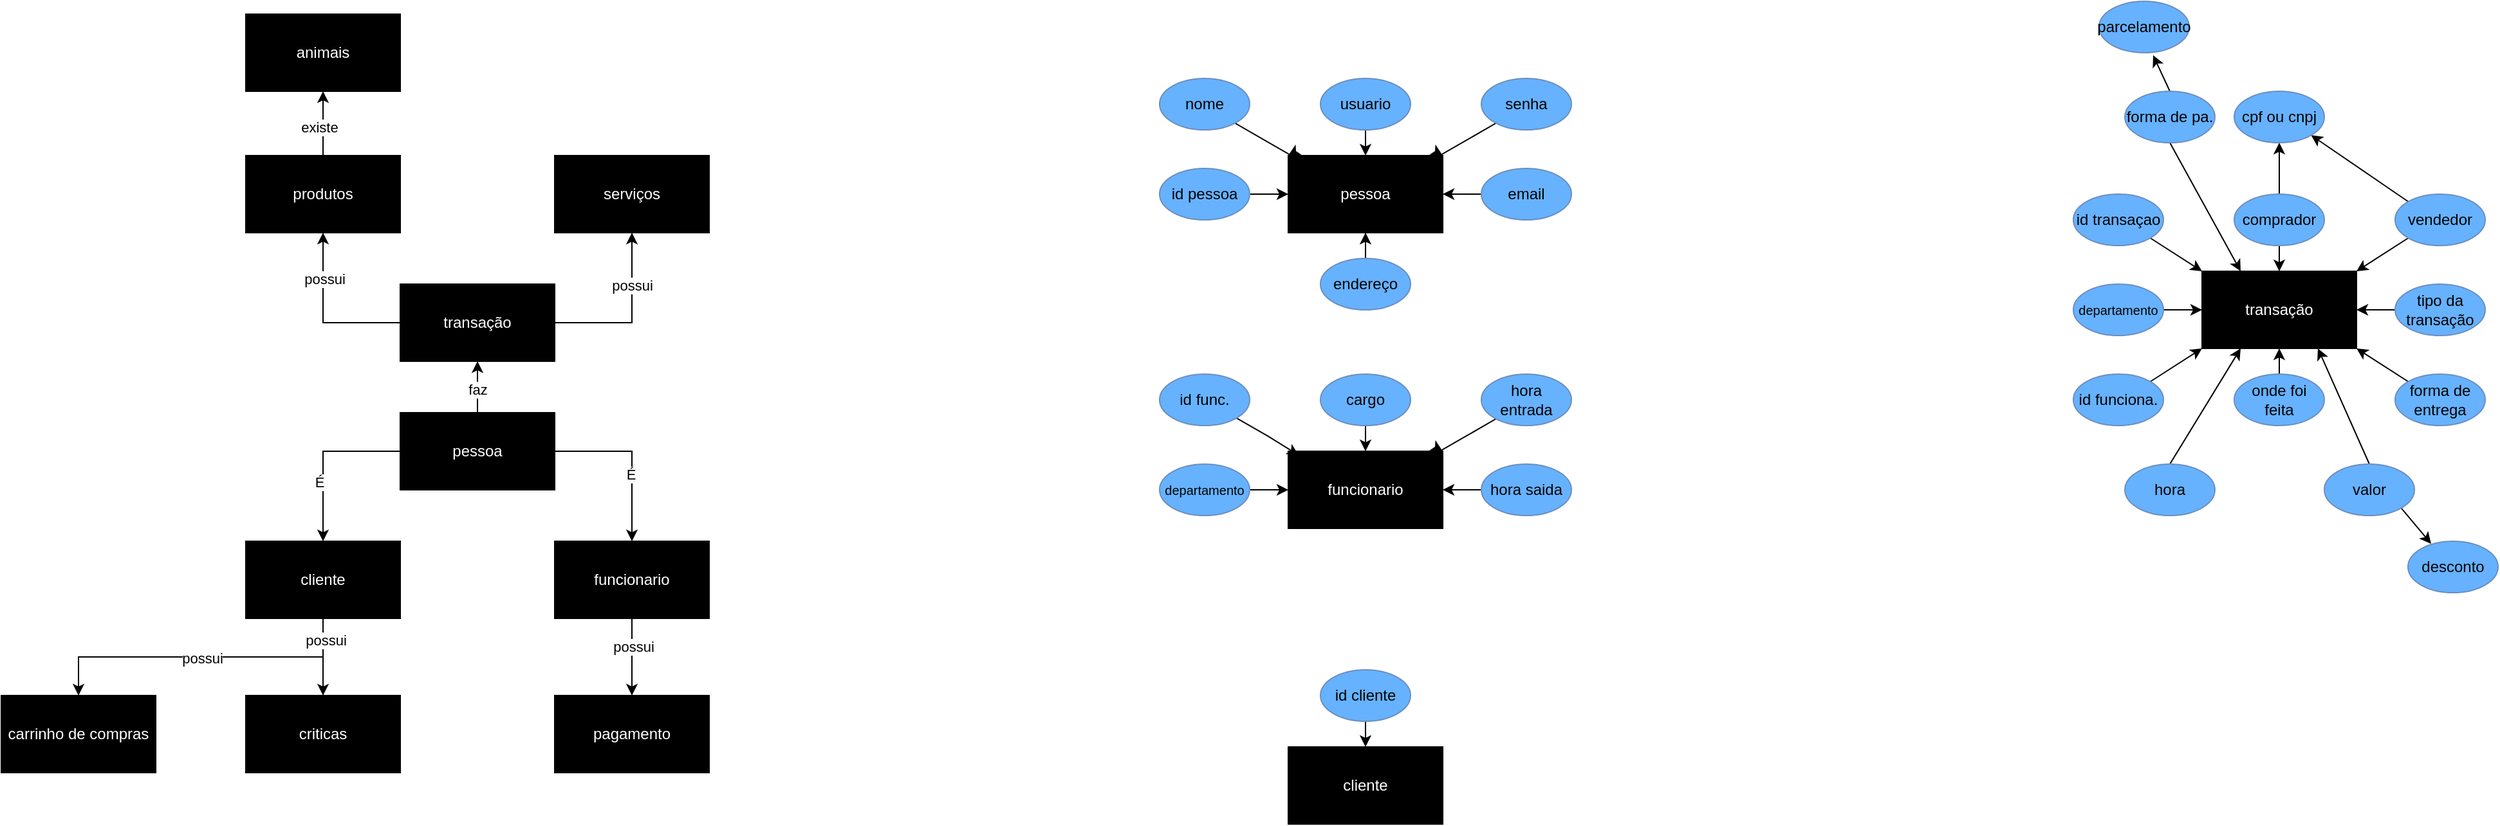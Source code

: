 <mxfile version="21.6.7" type="github">
  <diagram name="Página-1" id="0tOQ5r8kIAjkrvAyIHn8">
    <mxGraphModel dx="839" dy="454" grid="1" gridSize="10" guides="1" tooltips="1" connect="1" arrows="1" fold="1" page="1" pageScale="1" pageWidth="1600" pageHeight="900" math="0" shadow="0">
      <root>
        <mxCell id="0" />
        <mxCell id="1" parent="0" />
        <mxCell id="EQd3RZfM9CDZcvZcSgba-10" style="edgeStyle=orthogonalEdgeStyle;rounded=0;orthogonalLoop=1;jettySize=auto;html=1;exitX=1;exitY=0.5;exitDx=0;exitDy=0;" edge="1" parent="1" source="EQd3RZfM9CDZcvZcSgba-1" target="EQd3RZfM9CDZcvZcSgba-4">
          <mxGeometry relative="1" as="geometry" />
        </mxCell>
        <mxCell id="EQd3RZfM9CDZcvZcSgba-39" value="É" style="edgeLabel;html=1;align=center;verticalAlign=middle;resizable=0;points=[];" vertex="1" connectable="0" parent="EQd3RZfM9CDZcvZcSgba-10">
          <mxGeometry x="0.2" y="-1" relative="1" as="geometry">
            <mxPoint as="offset" />
          </mxGeometry>
        </mxCell>
        <mxCell id="EQd3RZfM9CDZcvZcSgba-11" style="edgeStyle=orthogonalEdgeStyle;rounded=0;orthogonalLoop=1;jettySize=auto;html=1;exitX=0;exitY=0.5;exitDx=0;exitDy=0;entryX=0.5;entryY=0;entryDx=0;entryDy=0;" edge="1" parent="1" source="EQd3RZfM9CDZcvZcSgba-1" target="EQd3RZfM9CDZcvZcSgba-3">
          <mxGeometry relative="1" as="geometry" />
        </mxCell>
        <mxCell id="EQd3RZfM9CDZcvZcSgba-40" value="É" style="edgeLabel;html=1;align=center;verticalAlign=middle;resizable=0;points=[];" vertex="1" connectable="0" parent="EQd3RZfM9CDZcvZcSgba-11">
          <mxGeometry x="0.292" y="-3" relative="1" as="geometry">
            <mxPoint as="offset" />
          </mxGeometry>
        </mxCell>
        <mxCell id="EQd3RZfM9CDZcvZcSgba-12" style="edgeStyle=orthogonalEdgeStyle;rounded=0;orthogonalLoop=1;jettySize=auto;html=1;exitX=0.5;exitY=0;exitDx=0;exitDy=0;entryX=0.5;entryY=1;entryDx=0;entryDy=0;" edge="1" parent="1" source="EQd3RZfM9CDZcvZcSgba-1" target="EQd3RZfM9CDZcvZcSgba-5">
          <mxGeometry relative="1" as="geometry" />
        </mxCell>
        <mxCell id="EQd3RZfM9CDZcvZcSgba-48" value="faz" style="edgeLabel;html=1;align=center;verticalAlign=middle;resizable=0;points=[];" vertex="1" connectable="0" parent="EQd3RZfM9CDZcvZcSgba-12">
          <mxGeometry x="-0.1" relative="1" as="geometry">
            <mxPoint as="offset" />
          </mxGeometry>
        </mxCell>
        <mxCell id="EQd3RZfM9CDZcvZcSgba-1" value="&lt;font color=&quot;#ffffff&quot;&gt;pessoa&lt;/font&gt;" style="rounded=0;whiteSpace=wrap;html=1;fillColor=#000000;" vertex="1" parent="1">
          <mxGeometry x="340" y="470" width="120" height="60" as="geometry" />
        </mxCell>
        <mxCell id="EQd3RZfM9CDZcvZcSgba-18" style="edgeStyle=orthogonalEdgeStyle;rounded=0;orthogonalLoop=1;jettySize=auto;html=1;exitX=0.5;exitY=1;exitDx=0;exitDy=0;entryX=0.5;entryY=0;entryDx=0;entryDy=0;" edge="1" parent="1" source="EQd3RZfM9CDZcvZcSgba-3" target="EQd3RZfM9CDZcvZcSgba-9">
          <mxGeometry relative="1" as="geometry" />
        </mxCell>
        <mxCell id="EQd3RZfM9CDZcvZcSgba-23" style="edgeStyle=orthogonalEdgeStyle;rounded=0;orthogonalLoop=1;jettySize=auto;html=1;exitX=0.5;exitY=1;exitDx=0;exitDy=0;entryX=0.5;entryY=0;entryDx=0;entryDy=0;" edge="1" parent="1" source="EQd3RZfM9CDZcvZcSgba-3" target="EQd3RZfM9CDZcvZcSgba-21">
          <mxGeometry relative="1" as="geometry" />
        </mxCell>
        <mxCell id="EQd3RZfM9CDZcvZcSgba-41" value="possui" style="edgeLabel;html=1;align=center;verticalAlign=middle;resizable=0;points=[];" vertex="1" connectable="0" parent="EQd3RZfM9CDZcvZcSgba-23">
          <mxGeometry x="-0.864" y="2" relative="1" as="geometry">
            <mxPoint as="offset" />
          </mxGeometry>
        </mxCell>
        <mxCell id="EQd3RZfM9CDZcvZcSgba-44" value="possui" style="edgeLabel;html=1;align=center;verticalAlign=middle;resizable=0;points=[];" vertex="1" connectable="0" parent="EQd3RZfM9CDZcvZcSgba-23">
          <mxGeometry x="-0.008" y="1" relative="1" as="geometry">
            <mxPoint as="offset" />
          </mxGeometry>
        </mxCell>
        <mxCell id="EQd3RZfM9CDZcvZcSgba-3" value="&lt;font color=&quot;#ffffff&quot;&gt;cliente&lt;/font&gt;" style="rounded=0;whiteSpace=wrap;html=1;fillColor=#000000;" vertex="1" parent="1">
          <mxGeometry x="220" y="570" width="120" height="60" as="geometry" />
        </mxCell>
        <mxCell id="EQd3RZfM9CDZcvZcSgba-20" style="edgeStyle=orthogonalEdgeStyle;rounded=0;orthogonalLoop=1;jettySize=auto;html=1;exitX=0.5;exitY=1;exitDx=0;exitDy=0;entryX=0.5;entryY=0;entryDx=0;entryDy=0;" edge="1" parent="1" source="EQd3RZfM9CDZcvZcSgba-4" target="EQd3RZfM9CDZcvZcSgba-19">
          <mxGeometry relative="1" as="geometry" />
        </mxCell>
        <mxCell id="EQd3RZfM9CDZcvZcSgba-42" value="possui" style="edgeLabel;html=1;align=center;verticalAlign=middle;resizable=0;points=[];" vertex="1" connectable="0" parent="EQd3RZfM9CDZcvZcSgba-20">
          <mxGeometry x="-0.267" y="1" relative="1" as="geometry">
            <mxPoint as="offset" />
          </mxGeometry>
        </mxCell>
        <mxCell id="EQd3RZfM9CDZcvZcSgba-4" value="&lt;font color=&quot;#ffffff&quot;&gt;funcionario&lt;br&gt;&lt;/font&gt;" style="rounded=0;whiteSpace=wrap;html=1;fillColor=#000000;" vertex="1" parent="1">
          <mxGeometry x="460" y="570" width="120" height="60" as="geometry" />
        </mxCell>
        <mxCell id="EQd3RZfM9CDZcvZcSgba-15" style="edgeStyle=orthogonalEdgeStyle;rounded=0;orthogonalLoop=1;jettySize=auto;html=1;exitX=0;exitY=0.5;exitDx=0;exitDy=0;entryX=0.5;entryY=1;entryDx=0;entryDy=0;" edge="1" parent="1" source="EQd3RZfM9CDZcvZcSgba-5" target="EQd3RZfM9CDZcvZcSgba-6">
          <mxGeometry relative="1" as="geometry" />
        </mxCell>
        <mxCell id="EQd3RZfM9CDZcvZcSgba-46" value="possui" style="edgeLabel;html=1;align=center;verticalAlign=middle;resizable=0;points=[];" vertex="1" connectable="0" parent="EQd3RZfM9CDZcvZcSgba-15">
          <mxGeometry x="0.446" y="-1" relative="1" as="geometry">
            <mxPoint as="offset" />
          </mxGeometry>
        </mxCell>
        <mxCell id="EQd3RZfM9CDZcvZcSgba-16" style="edgeStyle=orthogonalEdgeStyle;rounded=0;orthogonalLoop=1;jettySize=auto;html=1;exitX=1;exitY=0.5;exitDx=0;exitDy=0;entryX=0.5;entryY=1;entryDx=0;entryDy=0;" edge="1" parent="1" source="EQd3RZfM9CDZcvZcSgba-5" target="EQd3RZfM9CDZcvZcSgba-7">
          <mxGeometry relative="1" as="geometry" />
        </mxCell>
        <mxCell id="EQd3RZfM9CDZcvZcSgba-45" value="possui" style="edgeLabel;html=1;align=center;verticalAlign=middle;resizable=0;points=[];" vertex="1" connectable="0" parent="EQd3RZfM9CDZcvZcSgba-16">
          <mxGeometry x="0.369" relative="1" as="geometry">
            <mxPoint as="offset" />
          </mxGeometry>
        </mxCell>
        <mxCell id="EQd3RZfM9CDZcvZcSgba-5" value="&lt;font color=&quot;#ffffff&quot;&gt;transação&lt;/font&gt;" style="rounded=0;whiteSpace=wrap;html=1;fillColor=#000000;" vertex="1" parent="1">
          <mxGeometry x="340" y="370" width="120" height="60" as="geometry" />
        </mxCell>
        <mxCell id="EQd3RZfM9CDZcvZcSgba-14" style="edgeStyle=orthogonalEdgeStyle;rounded=0;orthogonalLoop=1;jettySize=auto;html=1;exitX=0.5;exitY=0;exitDx=0;exitDy=0;entryX=0.5;entryY=1;entryDx=0;entryDy=0;" edge="1" parent="1" source="EQd3RZfM9CDZcvZcSgba-6" target="EQd3RZfM9CDZcvZcSgba-8">
          <mxGeometry relative="1" as="geometry" />
        </mxCell>
        <mxCell id="EQd3RZfM9CDZcvZcSgba-47" value="existe" style="edgeLabel;html=1;align=center;verticalAlign=middle;resizable=0;points=[];" vertex="1" connectable="0" parent="EQd3RZfM9CDZcvZcSgba-14">
          <mxGeometry x="-0.12" y="3" relative="1" as="geometry">
            <mxPoint as="offset" />
          </mxGeometry>
        </mxCell>
        <mxCell id="EQd3RZfM9CDZcvZcSgba-6" value="&lt;font color=&quot;#ffffff&quot;&gt;produtos&lt;br&gt;&lt;/font&gt;" style="rounded=0;whiteSpace=wrap;html=1;fillColor=#000000;" vertex="1" parent="1">
          <mxGeometry x="220" y="270" width="120" height="60" as="geometry" />
        </mxCell>
        <mxCell id="EQd3RZfM9CDZcvZcSgba-7" value="&lt;font color=&quot;#ffffff&quot;&gt;serviços&lt;/font&gt;" style="rounded=0;whiteSpace=wrap;html=1;fillColor=#000000;" vertex="1" parent="1">
          <mxGeometry x="460" y="270" width="120" height="60" as="geometry" />
        </mxCell>
        <mxCell id="EQd3RZfM9CDZcvZcSgba-8" value="&lt;font color=&quot;#ffffff&quot;&gt;animais&lt;/font&gt;" style="rounded=0;whiteSpace=wrap;html=1;fillColor=#000000;" vertex="1" parent="1">
          <mxGeometry x="220" y="160" width="120" height="60" as="geometry" />
        </mxCell>
        <mxCell id="EQd3RZfM9CDZcvZcSgba-9" value="&lt;font color=&quot;#ffffff&quot;&gt;criticas&lt;/font&gt;" style="rounded=0;whiteSpace=wrap;html=1;fillColor=#000000;" vertex="1" parent="1">
          <mxGeometry x="220" y="690" width="120" height="60" as="geometry" />
        </mxCell>
        <mxCell id="EQd3RZfM9CDZcvZcSgba-19" value="&lt;font color=&quot;#ffffff&quot;&gt;pagamento&lt;/font&gt;" style="rounded=0;whiteSpace=wrap;html=1;fillColor=#000000;" vertex="1" parent="1">
          <mxGeometry x="460" y="690" width="120" height="60" as="geometry" />
        </mxCell>
        <mxCell id="EQd3RZfM9CDZcvZcSgba-21" value="&lt;font color=&quot;#ffffff&quot;&gt;carrinho de compras&lt;/font&gt;" style="rounded=0;whiteSpace=wrap;html=1;fillColor=#000000;" vertex="1" parent="1">
          <mxGeometry x="30" y="690" width="120" height="60" as="geometry" />
        </mxCell>
        <mxCell id="EQd3RZfM9CDZcvZcSgba-24" value="&lt;font color=&quot;#ffffff&quot;&gt;pessoa&lt;/font&gt;" style="rounded=0;whiteSpace=wrap;html=1;fillColor=#000000;" vertex="1" parent="1">
          <mxGeometry x="1030" y="270" width="120" height="60" as="geometry" />
        </mxCell>
        <mxCell id="EQd3RZfM9CDZcvZcSgba-36" style="edgeStyle=orthogonalEdgeStyle;rounded=0;orthogonalLoop=1;jettySize=auto;html=1;exitX=1;exitY=0.5;exitDx=0;exitDy=0;entryX=0;entryY=0.5;entryDx=0;entryDy=0;" edge="1" parent="1" source="EQd3RZfM9CDZcvZcSgba-25" target="EQd3RZfM9CDZcvZcSgba-24">
          <mxGeometry relative="1" as="geometry" />
        </mxCell>
        <mxCell id="EQd3RZfM9CDZcvZcSgba-25" value="id pessoa" style="ellipse;whiteSpace=wrap;html=1;fillColor=#66B2FF;strokeColor=#6c8ebf;" vertex="1" parent="1">
          <mxGeometry x="930" y="280" width="70" height="40" as="geometry" />
        </mxCell>
        <mxCell id="EQd3RZfM9CDZcvZcSgba-30" style="edgeStyle=isometricEdgeStyle;rounded=0;orthogonalLoop=1;jettySize=auto;html=1;exitX=1;exitY=1;exitDx=0;exitDy=0;entryX=0;entryY=0;entryDx=0;entryDy=0;" edge="1" parent="1" source="EQd3RZfM9CDZcvZcSgba-26" target="EQd3RZfM9CDZcvZcSgba-24">
          <mxGeometry relative="1" as="geometry" />
        </mxCell>
        <mxCell id="EQd3RZfM9CDZcvZcSgba-26" value="nome" style="ellipse;whiteSpace=wrap;html=1;fillColor=#66B2FF;strokeColor=#6c8ebf;" vertex="1" parent="1">
          <mxGeometry x="930" y="210" width="70" height="40" as="geometry" />
        </mxCell>
        <mxCell id="EQd3RZfM9CDZcvZcSgba-32" style="edgeStyle=orthogonalEdgeStyle;rounded=0;orthogonalLoop=1;jettySize=auto;html=1;exitX=0.5;exitY=1;exitDx=0;exitDy=0;entryX=0.5;entryY=0;entryDx=0;entryDy=0;" edge="1" parent="1" source="EQd3RZfM9CDZcvZcSgba-27" target="EQd3RZfM9CDZcvZcSgba-24">
          <mxGeometry relative="1" as="geometry" />
        </mxCell>
        <mxCell id="EQd3RZfM9CDZcvZcSgba-27" value="usuario" style="ellipse;whiteSpace=wrap;html=1;fillColor=#66B2FF;strokeColor=#6c8ebf;" vertex="1" parent="1">
          <mxGeometry x="1055" y="210" width="70" height="40" as="geometry" />
        </mxCell>
        <mxCell id="EQd3RZfM9CDZcvZcSgba-34" style="edgeStyle=isometricEdgeStyle;rounded=0;orthogonalLoop=1;jettySize=auto;html=1;exitX=0;exitY=1;exitDx=0;exitDy=0;entryX=1;entryY=0;entryDx=0;entryDy=0;elbow=vertical;" edge="1" parent="1" source="EQd3RZfM9CDZcvZcSgba-28" target="EQd3RZfM9CDZcvZcSgba-24">
          <mxGeometry relative="1" as="geometry" />
        </mxCell>
        <mxCell id="EQd3RZfM9CDZcvZcSgba-28" value="senha" style="ellipse;whiteSpace=wrap;html=1;fillColor=#66B2FF;strokeColor=#6c8ebf;" vertex="1" parent="1">
          <mxGeometry x="1180" y="210" width="70" height="40" as="geometry" />
        </mxCell>
        <mxCell id="EQd3RZfM9CDZcvZcSgba-35" style="edgeStyle=orthogonalEdgeStyle;rounded=0;orthogonalLoop=1;jettySize=auto;html=1;exitX=0;exitY=0.5;exitDx=0;exitDy=0;entryX=1;entryY=0.5;entryDx=0;entryDy=0;" edge="1" parent="1" source="EQd3RZfM9CDZcvZcSgba-29" target="EQd3RZfM9CDZcvZcSgba-24">
          <mxGeometry relative="1" as="geometry" />
        </mxCell>
        <mxCell id="EQd3RZfM9CDZcvZcSgba-29" value="email" style="ellipse;whiteSpace=wrap;html=1;fillColor=#66B2FF;strokeColor=#6c8ebf;" vertex="1" parent="1">
          <mxGeometry x="1180" y="280" width="70" height="40" as="geometry" />
        </mxCell>
        <mxCell id="EQd3RZfM9CDZcvZcSgba-38" style="edgeStyle=orthogonalEdgeStyle;rounded=0;orthogonalLoop=1;jettySize=auto;html=1;entryX=0.5;entryY=1;entryDx=0;entryDy=0;" edge="1" parent="1" source="EQd3RZfM9CDZcvZcSgba-37" target="EQd3RZfM9CDZcvZcSgba-24">
          <mxGeometry relative="1" as="geometry" />
        </mxCell>
        <mxCell id="EQd3RZfM9CDZcvZcSgba-37" value="endereço" style="ellipse;whiteSpace=wrap;html=1;fillColor=#66B2FF;strokeColor=#6c8ebf;" vertex="1" parent="1">
          <mxGeometry x="1055" y="350" width="70" height="40" as="geometry" />
        </mxCell>
        <mxCell id="EQd3RZfM9CDZcvZcSgba-49" value="&lt;font color=&quot;#ffffff&quot;&gt;funcionario&lt;br&gt;&lt;/font&gt;" style="rounded=0;whiteSpace=wrap;html=1;fillColor=#000000;" vertex="1" parent="1">
          <mxGeometry x="1030" y="500" width="120" height="60" as="geometry" />
        </mxCell>
        <mxCell id="EQd3RZfM9CDZcvZcSgba-61" style="edgeStyle=orthogonalEdgeStyle;rounded=0;orthogonalLoop=1;jettySize=auto;html=1;exitX=0.5;exitY=1;exitDx=0;exitDy=0;entryX=0.5;entryY=0;entryDx=0;entryDy=0;" edge="1" parent="1" source="EQd3RZfM9CDZcvZcSgba-50" target="EQd3RZfM9CDZcvZcSgba-49">
          <mxGeometry relative="1" as="geometry" />
        </mxCell>
        <mxCell id="EQd3RZfM9CDZcvZcSgba-50" value="cargo" style="ellipse;whiteSpace=wrap;html=1;fillColor=#66B2FF;strokeColor=#6c8ebf;" vertex="1" parent="1">
          <mxGeometry x="1055" y="440" width="70" height="40" as="geometry" />
        </mxCell>
        <mxCell id="EQd3RZfM9CDZcvZcSgba-62" style="edgeStyle=isometricEdgeStyle;rounded=0;orthogonalLoop=1;jettySize=auto;html=1;exitX=0;exitY=1;exitDx=0;exitDy=0;entryX=1;entryY=0;entryDx=0;entryDy=0;elbow=vertical;" edge="1" parent="1" source="EQd3RZfM9CDZcvZcSgba-52" target="EQd3RZfM9CDZcvZcSgba-49">
          <mxGeometry relative="1" as="geometry" />
        </mxCell>
        <mxCell id="EQd3RZfM9CDZcvZcSgba-52" value="hora entrada" style="ellipse;whiteSpace=wrap;html=1;fillColor=#66B2FF;strokeColor=#6c8ebf;" vertex="1" parent="1">
          <mxGeometry x="1180" y="440" width="70" height="40" as="geometry" />
        </mxCell>
        <mxCell id="EQd3RZfM9CDZcvZcSgba-59" style="edgeStyle=orthogonalEdgeStyle;rounded=0;orthogonalLoop=1;jettySize=auto;html=1;exitX=1;exitY=0.5;exitDx=0;exitDy=0;entryX=0;entryY=0.5;entryDx=0;entryDy=0;" edge="1" parent="1" source="EQd3RZfM9CDZcvZcSgba-53" target="EQd3RZfM9CDZcvZcSgba-49">
          <mxGeometry relative="1" as="geometry" />
        </mxCell>
        <mxCell id="EQd3RZfM9CDZcvZcSgba-53" value="&lt;font style=&quot;font-size: 10px;&quot;&gt;departamento&lt;/font&gt;" style="ellipse;whiteSpace=wrap;html=1;fillColor=#66B2FF;strokeColor=#6c8ebf;" vertex="1" parent="1">
          <mxGeometry x="930" y="510" width="70" height="40" as="geometry" />
        </mxCell>
        <mxCell id="EQd3RZfM9CDZcvZcSgba-63" style="edgeStyle=orthogonalEdgeStyle;rounded=0;orthogonalLoop=1;jettySize=auto;html=1;exitX=0;exitY=0.5;exitDx=0;exitDy=0;entryX=1;entryY=0.5;entryDx=0;entryDy=0;" edge="1" parent="1" source="EQd3RZfM9CDZcvZcSgba-54" target="EQd3RZfM9CDZcvZcSgba-49">
          <mxGeometry relative="1" as="geometry" />
        </mxCell>
        <mxCell id="EQd3RZfM9CDZcvZcSgba-54" value="hora saida" style="ellipse;whiteSpace=wrap;html=1;fillColor=#66B2FF;strokeColor=#6c8ebf;" vertex="1" parent="1">
          <mxGeometry x="1180" y="510" width="70" height="40" as="geometry" />
        </mxCell>
        <mxCell id="EQd3RZfM9CDZcvZcSgba-66" value="&lt;font color=&quot;#ffffff&quot;&gt;cliente&lt;br&gt;&lt;/font&gt;" style="rounded=0;whiteSpace=wrap;html=1;fillColor=#000000;" vertex="1" parent="1">
          <mxGeometry x="1030" y="730" width="120" height="60" as="geometry" />
        </mxCell>
        <mxCell id="EQd3RZfM9CDZcvZcSgba-67" style="edgeStyle=orthogonalEdgeStyle;rounded=0;orthogonalLoop=1;jettySize=auto;html=1;exitX=0.5;exitY=1;exitDx=0;exitDy=0;entryX=0.5;entryY=0;entryDx=0;entryDy=0;" edge="1" parent="1" source="EQd3RZfM9CDZcvZcSgba-68" target="EQd3RZfM9CDZcvZcSgba-66">
          <mxGeometry relative="1" as="geometry" />
        </mxCell>
        <mxCell id="EQd3RZfM9CDZcvZcSgba-68" value="id cliente" style="ellipse;whiteSpace=wrap;html=1;fillColor=#66B2FF;strokeColor=#6c8ebf;" vertex="1" parent="1">
          <mxGeometry x="1055" y="670" width="70" height="40" as="geometry" />
        </mxCell>
        <mxCell id="EQd3RZfM9CDZcvZcSgba-86" style="edgeStyle=isometricEdgeStyle;rounded=0;orthogonalLoop=1;jettySize=auto;html=1;exitX=1;exitY=1;exitDx=0;exitDy=0;entryX=0.067;entryY=0.05;entryDx=0;entryDy=0;entryPerimeter=0;elbow=vertical;" edge="1" parent="1" source="EQd3RZfM9CDZcvZcSgba-84" target="EQd3RZfM9CDZcvZcSgba-49">
          <mxGeometry relative="1" as="geometry" />
        </mxCell>
        <mxCell id="EQd3RZfM9CDZcvZcSgba-84" value="id func." style="ellipse;whiteSpace=wrap;html=1;fillColor=#66B2FF;strokeColor=#6c8ebf;" vertex="1" parent="1">
          <mxGeometry x="930" y="440" width="70" height="40" as="geometry" />
        </mxCell>
        <mxCell id="EQd3RZfM9CDZcvZcSgba-106" value="&lt;font color=&quot;#ffffff&quot;&gt;transação&lt;br&gt;&lt;/font&gt;" style="rounded=0;whiteSpace=wrap;html=1;fillColor=#000000;" vertex="1" parent="1">
          <mxGeometry x="1740" y="360" width="120" height="60" as="geometry" />
        </mxCell>
        <mxCell id="EQd3RZfM9CDZcvZcSgba-107" style="edgeStyle=orthogonalEdgeStyle;rounded=0;orthogonalLoop=1;jettySize=auto;html=1;exitX=0.5;exitY=1;exitDx=0;exitDy=0;entryX=0.5;entryY=0;entryDx=0;entryDy=0;" edge="1" parent="1" source="EQd3RZfM9CDZcvZcSgba-108" target="EQd3RZfM9CDZcvZcSgba-106">
          <mxGeometry relative="1" as="geometry" />
        </mxCell>
        <mxCell id="EQd3RZfM9CDZcvZcSgba-138" style="edgeStyle=none;rounded=0;orthogonalLoop=1;jettySize=auto;html=1;exitX=0.5;exitY=0;exitDx=0;exitDy=0;entryX=0.5;entryY=1;entryDx=0;entryDy=0;" edge="1" parent="1" source="EQd3RZfM9CDZcvZcSgba-108" target="EQd3RZfM9CDZcvZcSgba-135">
          <mxGeometry relative="1" as="geometry" />
        </mxCell>
        <mxCell id="EQd3RZfM9CDZcvZcSgba-108" value="comprador" style="ellipse;whiteSpace=wrap;html=1;fillColor=#66B2FF;strokeColor=#6c8ebf;" vertex="1" parent="1">
          <mxGeometry x="1765" y="300" width="70" height="40" as="geometry" />
        </mxCell>
        <mxCell id="EQd3RZfM9CDZcvZcSgba-133" style="edgeStyle=none;rounded=0;orthogonalLoop=1;jettySize=auto;html=1;exitX=1;exitY=1;exitDx=0;exitDy=0;entryX=0;entryY=0;entryDx=0;entryDy=0;" edge="1" parent="1" source="EQd3RZfM9CDZcvZcSgba-110" target="EQd3RZfM9CDZcvZcSgba-106">
          <mxGeometry relative="1" as="geometry" />
        </mxCell>
        <mxCell id="EQd3RZfM9CDZcvZcSgba-110" value="id transaçao" style="ellipse;whiteSpace=wrap;html=1;fillColor=#66B2FF;strokeColor=#6c8ebf;" vertex="1" parent="1">
          <mxGeometry x="1640" y="300" width="70" height="40" as="geometry" />
        </mxCell>
        <mxCell id="EQd3RZfM9CDZcvZcSgba-132" style="edgeStyle=none;rounded=0;orthogonalLoop=1;jettySize=auto;html=1;exitX=0;exitY=1;exitDx=0;exitDy=0;entryX=1;entryY=0;entryDx=0;entryDy=0;" edge="1" parent="1" source="EQd3RZfM9CDZcvZcSgba-112" target="EQd3RZfM9CDZcvZcSgba-106">
          <mxGeometry relative="1" as="geometry" />
        </mxCell>
        <mxCell id="EQd3RZfM9CDZcvZcSgba-139" style="edgeStyle=none;rounded=0;orthogonalLoop=1;jettySize=auto;html=1;exitX=0;exitY=0;exitDx=0;exitDy=0;entryX=1;entryY=1;entryDx=0;entryDy=0;" edge="1" parent="1" source="EQd3RZfM9CDZcvZcSgba-112" target="EQd3RZfM9CDZcvZcSgba-135">
          <mxGeometry relative="1" as="geometry" />
        </mxCell>
        <mxCell id="EQd3RZfM9CDZcvZcSgba-112" value="vendedor" style="ellipse;whiteSpace=wrap;html=1;fillColor=#66B2FF;strokeColor=#6c8ebf;" vertex="1" parent="1">
          <mxGeometry x="1890" y="300" width="70" height="40" as="geometry" />
        </mxCell>
        <mxCell id="EQd3RZfM9CDZcvZcSgba-113" style="edgeStyle=orthogonalEdgeStyle;rounded=0;orthogonalLoop=1;jettySize=auto;html=1;exitX=1;exitY=0.5;exitDx=0;exitDy=0;entryX=0;entryY=0.5;entryDx=0;entryDy=0;" edge="1" parent="1" source="EQd3RZfM9CDZcvZcSgba-114" target="EQd3RZfM9CDZcvZcSgba-106">
          <mxGeometry relative="1" as="geometry" />
        </mxCell>
        <mxCell id="EQd3RZfM9CDZcvZcSgba-114" value="&lt;font style=&quot;font-size: 10px;&quot;&gt;departamento&lt;/font&gt;" style="ellipse;whiteSpace=wrap;html=1;fillColor=#66B2FF;strokeColor=#6c8ebf;" vertex="1" parent="1">
          <mxGeometry x="1640" y="370" width="70" height="40" as="geometry" />
        </mxCell>
        <mxCell id="EQd3RZfM9CDZcvZcSgba-115" style="edgeStyle=orthogonalEdgeStyle;rounded=0;orthogonalLoop=1;jettySize=auto;html=1;exitX=0;exitY=0.5;exitDx=0;exitDy=0;entryX=1;entryY=0.5;entryDx=0;entryDy=0;" edge="1" parent="1" source="EQd3RZfM9CDZcvZcSgba-116" target="EQd3RZfM9CDZcvZcSgba-106">
          <mxGeometry relative="1" as="geometry" />
        </mxCell>
        <mxCell id="EQd3RZfM9CDZcvZcSgba-116" value="tipo da transação" style="ellipse;whiteSpace=wrap;html=1;fillColor=#66B2FF;strokeColor=#6c8ebf;" vertex="1" parent="1">
          <mxGeometry x="1890" y="370" width="70" height="40" as="geometry" />
        </mxCell>
        <mxCell id="EQd3RZfM9CDZcvZcSgba-134" style="edgeStyle=none;rounded=0;orthogonalLoop=1;jettySize=auto;html=1;exitX=1;exitY=0;exitDx=0;exitDy=0;entryX=0;entryY=1;entryDx=0;entryDy=0;" edge="1" parent="1" source="EQd3RZfM9CDZcvZcSgba-118" target="EQd3RZfM9CDZcvZcSgba-106">
          <mxGeometry relative="1" as="geometry" />
        </mxCell>
        <mxCell id="EQd3RZfM9CDZcvZcSgba-118" value="id funciona." style="ellipse;whiteSpace=wrap;html=1;fillColor=#66B2FF;strokeColor=#6c8ebf;" vertex="1" parent="1">
          <mxGeometry x="1640" y="440" width="70" height="40" as="geometry" />
        </mxCell>
        <mxCell id="EQd3RZfM9CDZcvZcSgba-119" style="edgeStyle=orthogonalEdgeStyle;rounded=0;orthogonalLoop=1;jettySize=auto;html=1;exitX=0.5;exitY=0;exitDx=0;exitDy=0;entryX=0.5;entryY=1;entryDx=0;entryDy=0;" edge="1" parent="1" source="EQd3RZfM9CDZcvZcSgba-120" target="EQd3RZfM9CDZcvZcSgba-106">
          <mxGeometry relative="1" as="geometry" />
        </mxCell>
        <mxCell id="EQd3RZfM9CDZcvZcSgba-120" value="onde foi feita" style="ellipse;whiteSpace=wrap;html=1;fillColor=#66B2FF;strokeColor=#6c8ebf;" vertex="1" parent="1">
          <mxGeometry x="1765" y="440" width="70" height="40" as="geometry" />
        </mxCell>
        <mxCell id="EQd3RZfM9CDZcvZcSgba-131" style="edgeStyle=none;rounded=0;orthogonalLoop=1;jettySize=auto;html=1;exitX=0;exitY=0;exitDx=0;exitDy=0;entryX=1;entryY=1;entryDx=0;entryDy=0;" edge="1" parent="1" source="EQd3RZfM9CDZcvZcSgba-122" target="EQd3RZfM9CDZcvZcSgba-106">
          <mxGeometry relative="1" as="geometry" />
        </mxCell>
        <mxCell id="EQd3RZfM9CDZcvZcSgba-122" value="forma de entrega" style="ellipse;whiteSpace=wrap;html=1;fillColor=#66B2FF;strokeColor=#6c8ebf;" vertex="1" parent="1">
          <mxGeometry x="1890" y="440" width="70" height="40" as="geometry" />
        </mxCell>
        <mxCell id="EQd3RZfM9CDZcvZcSgba-129" style="rounded=0;orthogonalLoop=1;jettySize=auto;html=1;exitX=0.5;exitY=0;exitDx=0;exitDy=0;entryX=0.25;entryY=1;entryDx=0;entryDy=0;" edge="1" parent="1" source="EQd3RZfM9CDZcvZcSgba-123" target="EQd3RZfM9CDZcvZcSgba-106">
          <mxGeometry relative="1" as="geometry" />
        </mxCell>
        <mxCell id="EQd3RZfM9CDZcvZcSgba-123" value="hora" style="ellipse;whiteSpace=wrap;html=1;fillColor=#66B2FF;strokeColor=#6c8ebf;" vertex="1" parent="1">
          <mxGeometry x="1680" y="510" width="70" height="40" as="geometry" />
        </mxCell>
        <mxCell id="EQd3RZfM9CDZcvZcSgba-128" style="rounded=0;orthogonalLoop=1;jettySize=auto;html=1;exitX=0.5;exitY=0;exitDx=0;exitDy=0;entryX=0.75;entryY=1;entryDx=0;entryDy=0;" edge="1" parent="1" source="EQd3RZfM9CDZcvZcSgba-126" target="EQd3RZfM9CDZcvZcSgba-106">
          <mxGeometry relative="1" as="geometry" />
        </mxCell>
        <mxCell id="EQd3RZfM9CDZcvZcSgba-140" style="edgeStyle=none;rounded=0;orthogonalLoop=1;jettySize=auto;html=1;exitX=1;exitY=1;exitDx=0;exitDy=0;entryX=0.257;entryY=0.05;entryDx=0;entryDy=0;entryPerimeter=0;" edge="1" parent="1" source="EQd3RZfM9CDZcvZcSgba-126" target="EQd3RZfM9CDZcvZcSgba-127">
          <mxGeometry relative="1" as="geometry" />
        </mxCell>
        <mxCell id="EQd3RZfM9CDZcvZcSgba-126" value="valor" style="ellipse;whiteSpace=wrap;html=1;fillColor=#66B2FF;strokeColor=#6c8ebf;" vertex="1" parent="1">
          <mxGeometry x="1835" y="510" width="70" height="40" as="geometry" />
        </mxCell>
        <mxCell id="EQd3RZfM9CDZcvZcSgba-127" value="desconto" style="ellipse;whiteSpace=wrap;html=1;fillColor=#66B2FF;strokeColor=#6c8ebf;" vertex="1" parent="1">
          <mxGeometry x="1900" y="570" width="70" height="40" as="geometry" />
        </mxCell>
        <mxCell id="EQd3RZfM9CDZcvZcSgba-135" value="cpf ou cnpj" style="ellipse;whiteSpace=wrap;html=1;fillColor=#66B2FF;strokeColor=#6c8ebf;" vertex="1" parent="1">
          <mxGeometry x="1765" y="220" width="70" height="40" as="geometry" />
        </mxCell>
        <mxCell id="EQd3RZfM9CDZcvZcSgba-142" style="edgeStyle=none;rounded=0;orthogonalLoop=1;jettySize=auto;html=1;exitX=0.5;exitY=1;exitDx=0;exitDy=0;entryX=0.25;entryY=0;entryDx=0;entryDy=0;" edge="1" parent="1" source="EQd3RZfM9CDZcvZcSgba-141" target="EQd3RZfM9CDZcvZcSgba-106">
          <mxGeometry relative="1" as="geometry" />
        </mxCell>
        <mxCell id="EQd3RZfM9CDZcvZcSgba-144" style="edgeStyle=none;rounded=0;orthogonalLoop=1;jettySize=auto;html=1;exitX=0.5;exitY=0;exitDx=0;exitDy=0;entryX=0.6;entryY=1.05;entryDx=0;entryDy=0;entryPerimeter=0;" edge="1" parent="1" source="EQd3RZfM9CDZcvZcSgba-141" target="EQd3RZfM9CDZcvZcSgba-143">
          <mxGeometry relative="1" as="geometry" />
        </mxCell>
        <mxCell id="EQd3RZfM9CDZcvZcSgba-141" value="forma de pa." style="ellipse;whiteSpace=wrap;html=1;fillColor=#66B2FF;strokeColor=#6c8ebf;" vertex="1" parent="1">
          <mxGeometry x="1680" y="220" width="70" height="40" as="geometry" />
        </mxCell>
        <mxCell id="EQd3RZfM9CDZcvZcSgba-143" value="parcelamento" style="ellipse;whiteSpace=wrap;html=1;fillColor=#66B2FF;strokeColor=#6c8ebf;" vertex="1" parent="1">
          <mxGeometry x="1660" y="150" width="70" height="40" as="geometry" />
        </mxCell>
      </root>
    </mxGraphModel>
  </diagram>
</mxfile>
